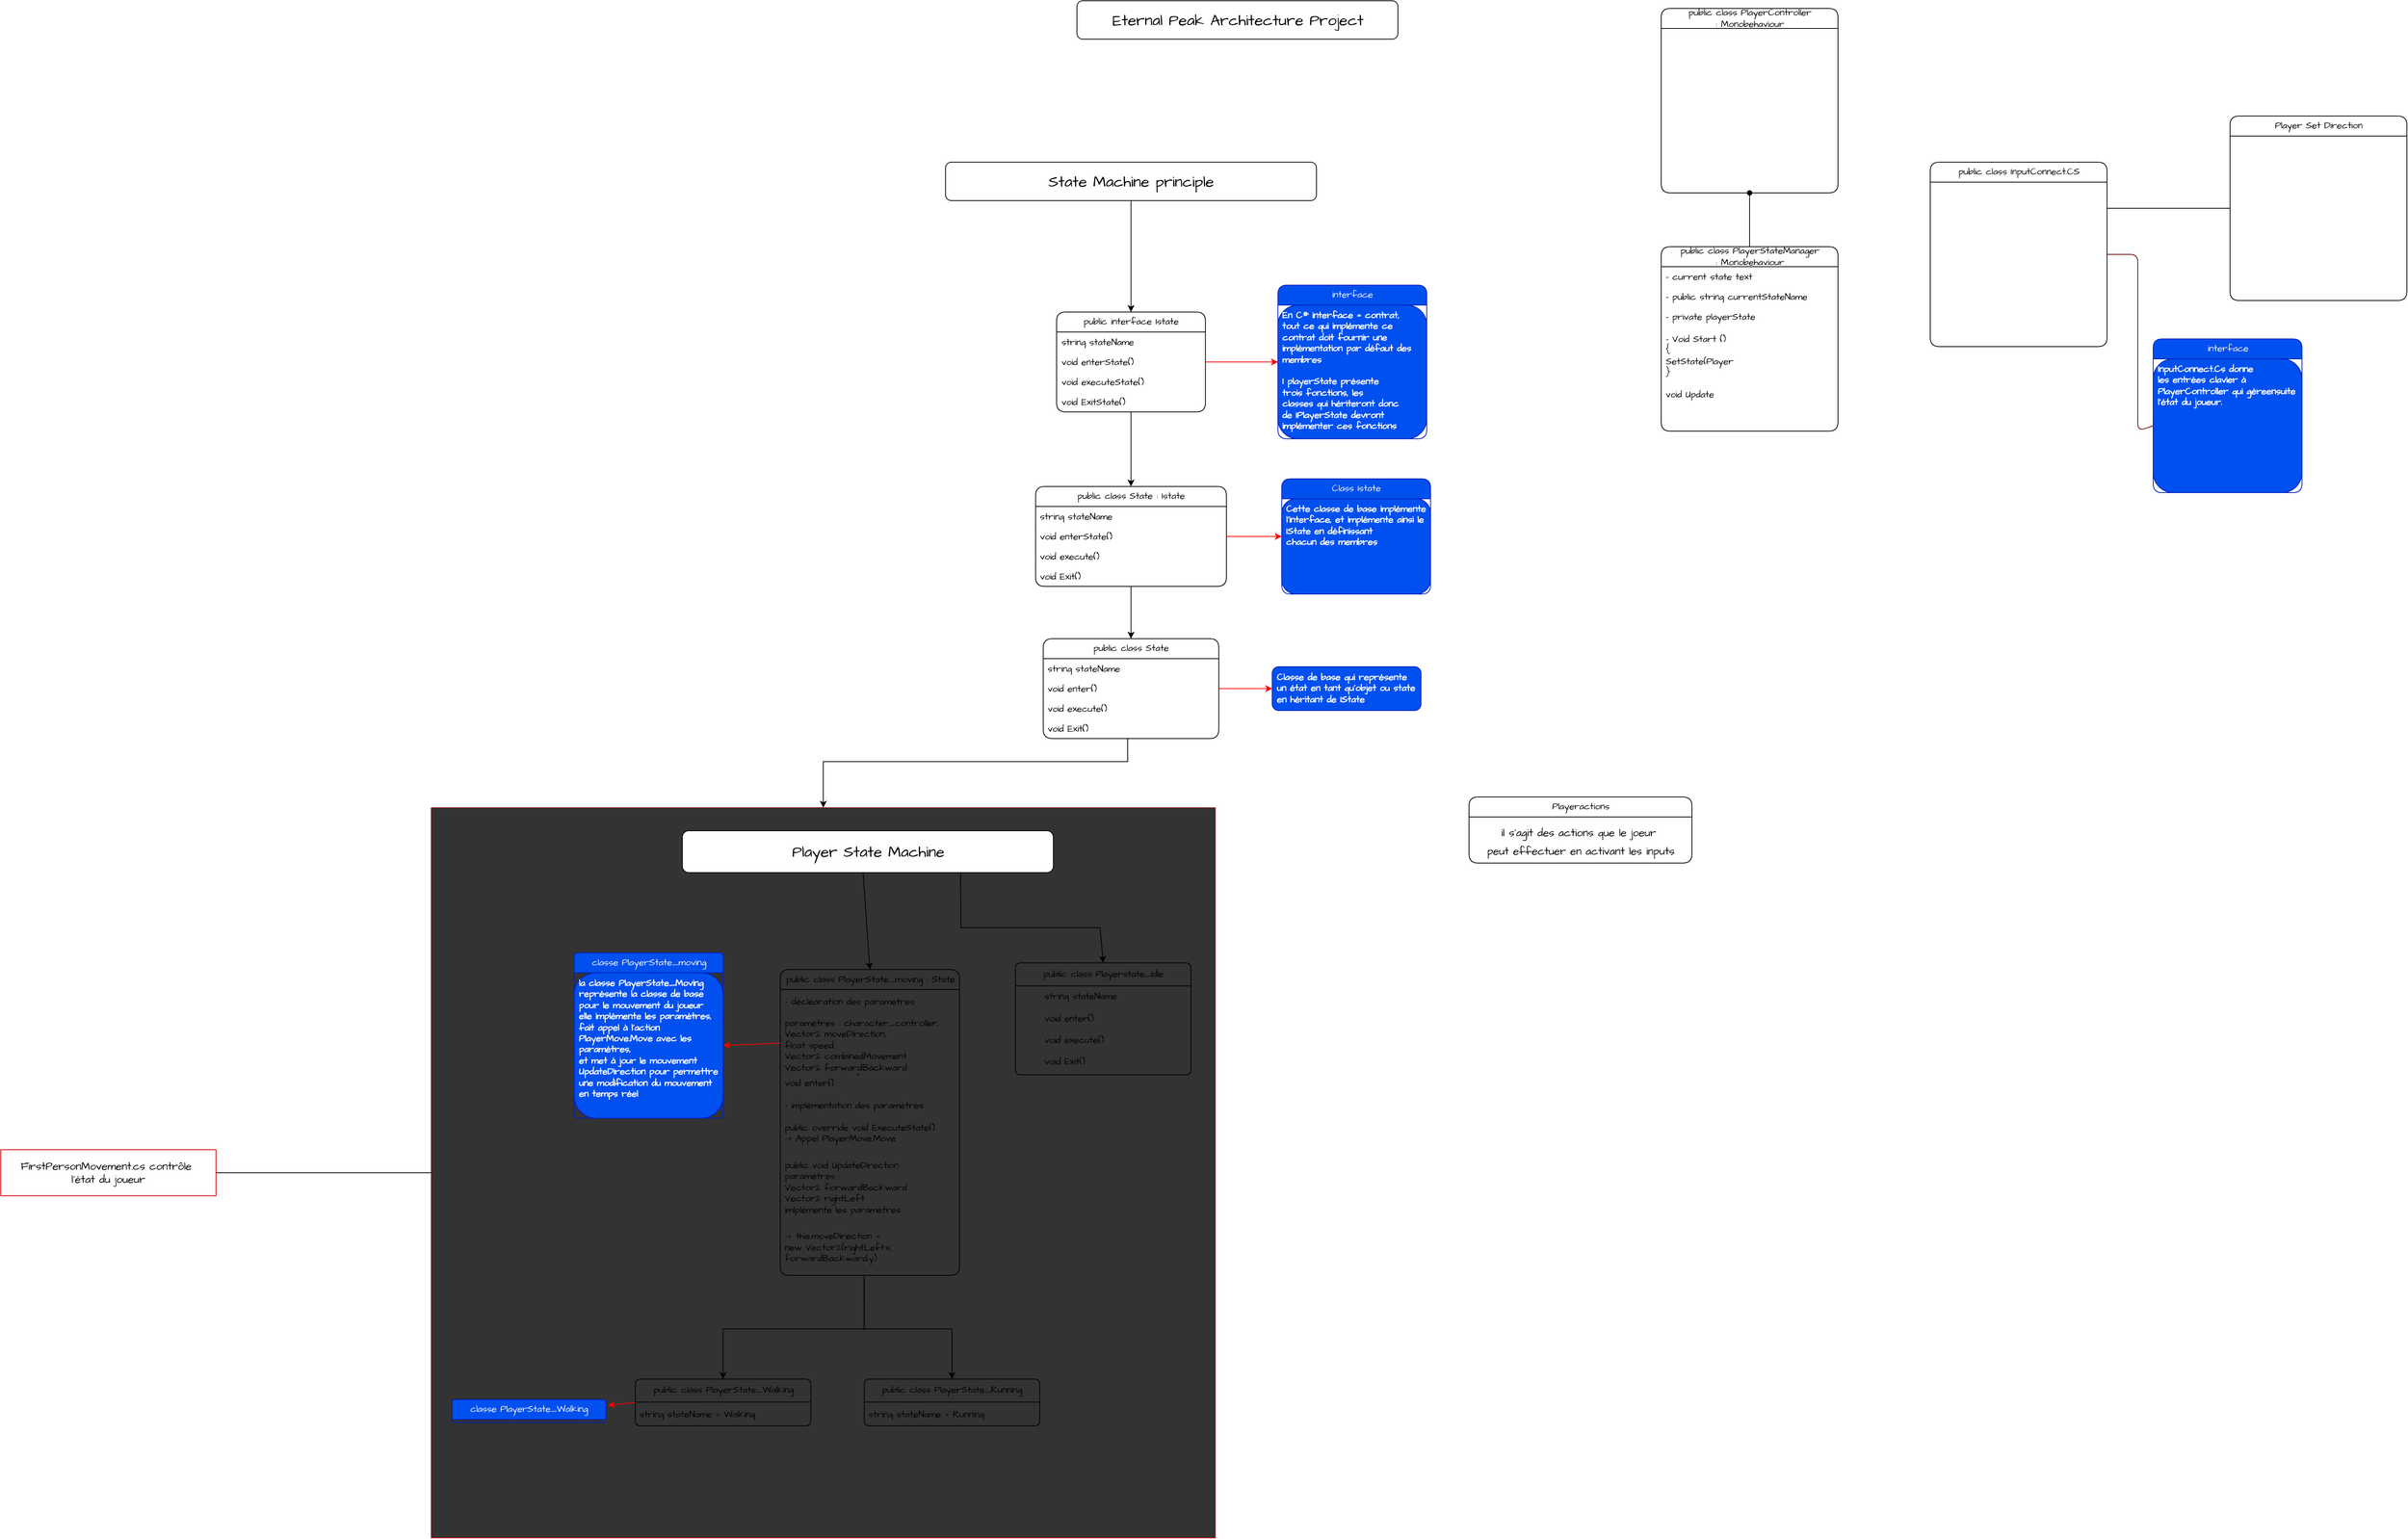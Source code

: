 <mxfile>
    <diagram id="7DH_-FvUjMgmezZa0wnt" name="Page-1">
        <mxGraphModel dx="3077" dy="742" grid="1" gridSize="10" guides="1" tooltips="1" connect="1" arrows="1" fold="1" page="1" pageScale="1" pageWidth="850" pageHeight="1100" math="0" shadow="0">
            <root>
                <mxCell id="0"/>
                <mxCell id="1" parent="0"/>
                <mxCell id="64" style="edgeStyle=none;sketch=0;hachureGap=4;jiggle=2;curveFitting=1;html=1;exitX=0.5;exitY=0;exitDx=0;exitDy=0;entryX=0.5;entryY=1;entryDx=0;entryDy=0;fontFamily=Architects Daughter;fontSource=https%3A%2F%2Ffonts.googleapis.com%2Fcss%3Ffamily%3DArchitects%2BDaughter;fontSize=16;endArrow=oval;endFill=1;" parent="1" source="59" edge="1" target="177">
                    <mxGeometry relative="1" as="geometry">
                        <mxPoint x="676.72" y="352.17" as="targetPoint"/>
                    </mxGeometry>
                </mxCell>
                <mxCell id="59" value="public class PlayerStateManager&lt;br&gt;: Monobehaviour" style="swimlane;fontStyle=0;childLayout=stackLayout;horizontal=1;startSize=26;fillColor=none;horizontalStack=0;resizeParent=1;resizeParentMax=0;resizeLast=0;collapsible=1;marginBottom=0;html=1;rounded=1;glass=0;sketch=0;hachureGap=4;jiggle=2;curveFitting=1;fontFamily=Architects Daughter;fontSource=https%3A%2F%2Ffonts.googleapis.com%2Fcss%3Ffamily%3DArchitects%2BDaughter;fontSize=12;fontColor=default;container=0;" parent="1" vertex="1">
                    <mxGeometry x="560" y="410" width="230" height="240" as="geometry"/>
                </mxCell>
                <mxCell id="79" value="Eternal Peak Architecture Project" style="html=1;hachureGap=4;fontFamily=Architects Daughter;fontSource=https%3A%2F%2Ffonts.googleapis.com%2Fcss%3Ffamily%3DArchitects%2BDaughter;fontSize=20;rounded=1;shadow=0;" parent="1" vertex="1">
                    <mxGeometry x="-200" y="90" width="417.5" height="50" as="geometry"/>
                </mxCell>
                <mxCell id="120" value="Playeractions" style="swimlane;fontStyle=0;childLayout=stackLayout;horizontal=1;startSize=26;fillColor=none;horizontalStack=0;resizeParent=1;resizeParentMax=0;resizeLast=0;collapsible=1;marginBottom=0;html=1;rounded=1;glass=0;sketch=0;hachureGap=4;jiggle=2;curveFitting=1;fontFamily=Architects Daughter;fontSource=https%3A%2F%2Ffonts.googleapis.com%2Fcss%3Ffamily%3DArchitects%2BDaughter;fontSize=12;fontColor=default;container=0;" parent="1" vertex="1">
                    <mxGeometry x="310" y="1126" width="290" height="86" as="geometry">
                        <mxRectangle x="40" y="660" width="170" height="30" as="alternateBounds"/>
                    </mxGeometry>
                </mxCell>
                <mxCell id="60" value="- current state text" style="text;strokeColor=none;fillColor=none;align=left;verticalAlign=top;spacingLeft=4;spacingRight=4;overflow=hidden;rotatable=0;points=[[0,0.5],[1,0.5]];portConstraint=eastwest;whiteSpace=wrap;html=1;rounded=1;glass=0;sketch=0;hachureGap=4;jiggle=2;curveFitting=1;fontFamily=Architects Daughter;fontSource=https%3A%2F%2Ffonts.googleapis.com%2Fcss%3Ffamily%3DArchitects%2BDaughter;fontSize=12;fontColor=default;container=0;" parent="1" vertex="1">
                    <mxGeometry x="560" y="436" width="230" height="26" as="geometry"/>
                </mxCell>
                <mxCell id="61" value="- public string currentStateName" style="text;strokeColor=none;fillColor=none;align=left;verticalAlign=top;spacingLeft=4;spacingRight=4;overflow=hidden;rotatable=0;points=[[0,0.5],[1,0.5]];portConstraint=eastwest;whiteSpace=wrap;html=1;rounded=1;glass=0;sketch=0;hachureGap=4;jiggle=2;curveFitting=1;fontFamily=Architects Daughter;fontSource=https%3A%2F%2Ffonts.googleapis.com%2Fcss%3Ffamily%3DArchitects%2BDaughter;fontSize=12;fontColor=default;container=0;" parent="1" vertex="1">
                    <mxGeometry x="560" y="462" width="230" height="26" as="geometry"/>
                </mxCell>
                <mxCell id="62" value="- private playerState&lt;br&gt;&lt;br&gt;- Void Start ()&lt;br&gt;{&lt;br&gt;SetState(Player&lt;br&gt;}&lt;br&gt;&lt;br&gt;void Update" style="text;strokeColor=none;fillColor=none;align=left;verticalAlign=top;spacingLeft=4;spacingRight=4;overflow=hidden;rotatable=0;points=[[0,0.5],[1,0.5]];portConstraint=eastwest;whiteSpace=wrap;html=1;rounded=1;glass=0;sketch=0;hachureGap=4;jiggle=2;curveFitting=1;fontFamily=Architects Daughter;fontSource=https%3A%2F%2Ffonts.googleapis.com%2Fcss%3Ffamily%3DArchitects%2BDaughter;fontSize=12;fontColor=default;container=0;" parent="1" vertex="1">
                    <mxGeometry x="560" y="488" width="230" height="162" as="geometry"/>
                </mxCell>
                <mxCell id="133" value="&lt;font style=&quot;font-size: 14px;&quot;&gt;il s'agit des actions que le joeur&amp;nbsp;&lt;br&gt;peut effectuer en activant les inputs&lt;/font&gt;" style="text;html=1;align=center;verticalAlign=middle;resizable=0;points=[];autosize=1;strokeColor=none;fillColor=none;fontSize=20;fontFamily=Architects Daughter;sketch=1;hachureGap=4;jiggle=2;curveFitting=1;fontSource=https%3A%2F%2Ffonts.googleapis.com%2Fcss%3Ffamily%3DArchitects%2BDaughter;container=0;" parent="1" vertex="1">
                    <mxGeometry x="310" y="1152" width="290" height="60" as="geometry"/>
                </mxCell>
                <mxCell id="108" value="State Machine principle" style="html=1;hachureGap=4;fontFamily=Architects Daughter;fontSource=https%3A%2F%2Ffonts.googleapis.com%2Fcss%3Ffamily%3DArchitects%2BDaughter;fontSize=20;rounded=1;shadow=0;container=0;" parent="1" vertex="1">
                    <mxGeometry x="-370.94" y="300" width="482.5" height="50" as="geometry"/>
                </mxCell>
                <mxCell id="139" style="edgeStyle=none;rounded=0;sketch=0;hachureGap=4;jiggle=2;curveFitting=1;html=1;exitX=0.5;exitY=1;exitDx=0;exitDy=0;entryX=0.5;entryY=0;entryDx=0;entryDy=0;strokeColor=default;fontFamily=Architects Daughter;fontSource=https%3A%2F%2Ffonts.googleapis.com%2Fcss%3Ffamily%3DArchitects%2BDaughter;fontSize=14;" parent="1" source="108" target="22" edge="1">
                    <mxGeometry relative="1" as="geometry"/>
                </mxCell>
                <mxCell id="22" value="public interface Istate" style="swimlane;fontStyle=0;childLayout=stackLayout;horizontal=1;startSize=26;fillColor=none;horizontalStack=0;resizeParent=1;resizeParentMax=0;resizeLast=0;collapsible=1;marginBottom=0;html=1;rounded=1;glass=0;sketch=0;hachureGap=4;jiggle=2;curveFitting=1;fontFamily=Architects Daughter;fontSource=https%3A%2F%2Ffonts.googleapis.com%2Fcss%3Ffamily%3DArchitects%2BDaughter;fontSize=12;fontColor=default;container=0;" parent="1" vertex="1">
                    <mxGeometry x="-226.492" y="495" width="193.604" height="130" as="geometry">
                        <mxRectangle x="57.5" y="235" width="200" height="30" as="alternateBounds"/>
                    </mxGeometry>
                </mxCell>
                <mxCell id="36" value="public class State : Istate" style="swimlane;fontStyle=0;childLayout=stackLayout;horizontal=1;startSize=26;fillColor=none;horizontalStack=0;resizeParent=1;resizeParentMax=0;resizeLast=0;collapsible=1;marginBottom=0;html=1;rounded=1;glass=0;sketch=0;hachureGap=4;jiggle=2;curveFitting=1;fontFamily=Architects Daughter;fontSource=https%3A%2F%2Ffonts.googleapis.com%2Fcss%3Ffamily%3DArchitects%2BDaughter;fontSize=12;fontColor=default;container=0;" parent="1" vertex="1">
                    <mxGeometry x="-253.795" y="722" width="248.21" height="130" as="geometry"/>
                </mxCell>
                <mxCell id="41" style="edgeStyle=none;sketch=0;hachureGap=4;jiggle=2;curveFitting=1;html=1;exitX=0.5;exitY=1;exitDx=0;exitDy=0;entryX=0.5;entryY=0;entryDx=0;entryDy=0;fontFamily=Architects Daughter;fontSource=https%3A%2F%2Ffonts.googleapis.com%2Fcss%3Ffamily%3DArchitects%2BDaughter;fontSize=12;fontColor=default;" parent="1" source="22" target="36" edge="1">
                    <mxGeometry relative="1" as="geometry"/>
                </mxCell>
                <mxCell id="43" style="edgeStyle=none;sketch=0;hachureGap=4;jiggle=2;curveFitting=1;html=1;exitX=1;exitY=0.5;exitDx=0;exitDy=0;entryX=0;entryY=0.5;entryDx=0;entryDy=0;fontFamily=Architects Daughter;fontSource=https%3A%2F%2Ffonts.googleapis.com%2Fcss%3Ffamily%3DArchitects%2BDaughter;fontSize=12;fontColor=default;fillColor=#a20025;strokeColor=#FF0000;" parent="1" source="38" target="52" edge="1">
                    <mxGeometry relative="1" as="geometry">
                        <mxPoint x="81.289" y="787.005" as="targetPoint"/>
                    </mxGeometry>
                </mxCell>
                <mxCell id="46" value="interface" style="swimlane;fontStyle=0;childLayout=stackLayout;horizontal=1;startSize=26;fillColor=#0050ef;horizontalStack=0;resizeParent=1;resizeParentMax=0;resizeLast=0;collapsible=1;marginBottom=0;html=1;rounded=1;glass=0;sketch=0;hachureGap=4;jiggle=2;curveFitting=1;fontFamily=Architects Daughter;fontSource=https%3A%2F%2Ffonts.googleapis.com%2Fcss%3Ffamily%3DArchitects%2BDaughter;fontSize=12;fontColor=#ffffff;strokeColor=#001DBC;container=0;" parent="1" vertex="1">
                    <mxGeometry x="61.432" y="460" width="193.604" height="200" as="geometry">
                        <mxRectangle x="347.5" y="283" width="200" height="30" as="alternateBounds"/>
                    </mxGeometry>
                </mxCell>
                <mxCell id="51" style="edgeStyle=none;sketch=0;hachureGap=4;jiggle=2;curveFitting=1;html=1;exitX=1;exitY=0.5;exitDx=0;exitDy=0;strokeColor=#FF0000;fontFamily=Architects Daughter;fontSource=https%3A%2F%2Ffonts.googleapis.com%2Fcss%3Ffamily%3DArchitects%2BDaughter;fontSize=12;fontColor=default;entryX=0;entryY=0.5;entryDx=0;entryDy=0;" parent="1" source="23" target="46" edge="1">
                    <mxGeometry relative="1" as="geometry">
                        <mxPoint x="111.074" y="510.25" as="targetPoint"/>
                    </mxGeometry>
                </mxCell>
                <mxCell id="52" value="Class Istate" style="swimlane;fontStyle=0;childLayout=stackLayout;horizontal=1;startSize=26;fillColor=#0050ef;horizontalStack=0;resizeParent=1;resizeParentMax=0;resizeLast=0;collapsible=1;marginBottom=0;html=1;rounded=1;glass=0;sketch=0;hachureGap=4;jiggle=2;curveFitting=1;fontFamily=Architects Daughter;fontSource=https%3A%2F%2Ffonts.googleapis.com%2Fcss%3Ffamily%3DArchitects%2BDaughter;fontSize=12;fontColor=#ffffff;strokeColor=#001DBC;container=0;" parent="1" vertex="1">
                    <mxGeometry x="66.396" y="712" width="193.604" height="150" as="geometry">
                        <mxRectangle x="500" y="471.75" width="200" height="30" as="alternateBounds"/>
                    </mxGeometry>
                </mxCell>
                <mxCell id="65" value="public class State" style="swimlane;fontStyle=0;childLayout=stackLayout;horizontal=1;startSize=26;fillColor=none;horizontalStack=0;resizeParent=1;resizeParentMax=0;resizeLast=0;collapsible=1;marginBottom=0;html=1;rounded=1;glass=0;sketch=0;hachureGap=4;jiggle=2;curveFitting=1;fontFamily=Architects Daughter;fontSource=https%3A%2F%2Ffonts.googleapis.com%2Fcss%3Ffamily%3DArchitects%2BDaughter;fontSize=12;fontColor=default;container=0;" parent="1" vertex="1">
                    <mxGeometry x="-243.866" y="920" width="228.353" height="130" as="geometry">
                        <mxRectangle x="40" y="660" width="170" height="30" as="alternateBounds"/>
                    </mxGeometry>
                </mxCell>
                <mxCell id="71" style="edgeStyle=none;sketch=0;hachureGap=4;jiggle=2;curveFitting=1;html=1;entryX=0.5;entryY=0;entryDx=0;entryDy=0;fontFamily=Architects Daughter;fontSource=https%3A%2F%2Ffonts.googleapis.com%2Fcss%3Ffamily%3DArchitects%2BDaughter;fontSize=12;fontColor=default;" parent="1" source="40" target="65" edge="1">
                    <mxGeometry relative="1" as="geometry">
                        <mxPoint x="-129.978" y="880" as="sourcePoint"/>
                        <mxPoint x="-129.978" y="977" as="targetPoint"/>
                    </mxGeometry>
                </mxCell>
                <mxCell id="72" value="&lt;div style=&quot;&quot;&gt;&lt;span style=&quot;font-weight: 700; background-color: initial;&quot;&gt;Classe de base qui représente un état en tant qu'objet ou state en héritant&amp;nbsp;&lt;/span&gt;&lt;span style=&quot;background-color: initial; font-weight: 700;&quot;&gt;de IState&lt;/span&gt;&lt;/div&gt;" style="text;strokeColor=#001DBC;fillColor=#0050ef;align=left;verticalAlign=top;spacingLeft=4;spacingRight=4;overflow=hidden;rotatable=0;points=[[0,0.5],[1,0.5]];portConstraint=eastwest;whiteSpace=wrap;html=1;rounded=1;glass=0;sketch=0;hachureGap=4;jiggle=2;curveFitting=1;fontFamily=Architects Daughter;fontSource=https%3A%2F%2Ffonts.googleapis.com%2Fcss%3Ffamily%3DArchitects%2BDaughter;fontSize=12;fontColor=#ffffff;container=0;" parent="1" vertex="1">
                    <mxGeometry x="53.986" y="956.5" width="193.604" height="57" as="geometry"/>
                </mxCell>
                <mxCell id="73" style="edgeStyle=none;hachureGap=4;html=1;exitX=1;exitY=0.5;exitDx=0;exitDy=0;entryX=0;entryY=0.5;entryDx=0;entryDy=0;fontFamily=Architects Daughter;fontSource=https%3A%2F%2Ffonts.googleapis.com%2Fcss%3Ffamily%3DArchitects%2BDaughter;fontSize=16;fillColor=#a20025;strokeColor=#FF0000;" parent="1" source="67" target="72" edge="1">
                    <mxGeometry relative="1" as="geometry">
                        <Array as="points"/>
                    </mxGeometry>
                </mxCell>
                <mxCell id="35" value="string stateName&lt;br&gt;" style="text;strokeColor=none;fillColor=none;align=left;verticalAlign=top;spacingLeft=4;spacingRight=4;overflow=hidden;rotatable=0;points=[[0,0.5],[1,0.5]];portConstraint=eastwest;whiteSpace=wrap;html=1;rounded=1;glass=0;sketch=0;hachureGap=4;jiggle=2;curveFitting=1;fontFamily=Architects Daughter;fontSource=https%3A%2F%2Ffonts.googleapis.com%2Fcss%3Ffamily%3DArchitects%2BDaughter;fontSize=12;fontColor=default;container=0;" parent="1" vertex="1">
                    <mxGeometry x="-226.492" y="521" width="193.604" height="26" as="geometry"/>
                </mxCell>
                <mxCell id="23" value="void enterState()" style="text;strokeColor=none;fillColor=none;align=left;verticalAlign=top;spacingLeft=4;spacingRight=4;overflow=hidden;rotatable=0;points=[[0,0.5],[1,0.5]];portConstraint=eastwest;whiteSpace=wrap;html=1;rounded=1;glass=0;sketch=0;hachureGap=4;jiggle=2;curveFitting=1;fontFamily=Architects Daughter;fontSource=https%3A%2F%2Ffonts.googleapis.com%2Fcss%3Ffamily%3DArchitects%2BDaughter;fontSize=12;fontColor=default;container=0;" parent="1" vertex="1">
                    <mxGeometry x="-226.492" y="547" width="193.604" height="26" as="geometry"/>
                </mxCell>
                <mxCell id="24" value="void executeState()" style="text;strokeColor=none;fillColor=none;align=left;verticalAlign=top;spacingLeft=4;spacingRight=4;overflow=hidden;rotatable=0;points=[[0,0.5],[1,0.5]];portConstraint=eastwest;whiteSpace=wrap;html=1;rounded=1;glass=0;sketch=0;hachureGap=4;jiggle=2;curveFitting=1;fontFamily=Architects Daughter;fontSource=https%3A%2F%2Ffonts.googleapis.com%2Fcss%3Ffamily%3DArchitects%2BDaughter;fontSize=12;fontColor=default;container=0;" parent="1" vertex="1">
                    <mxGeometry x="-226.492" y="573" width="193.604" height="26" as="geometry"/>
                </mxCell>
                <mxCell id="25" value="void ExitState()" style="text;strokeColor=none;fillColor=none;align=left;verticalAlign=top;spacingLeft=4;spacingRight=4;overflow=hidden;rotatable=0;points=[[0,0.5],[1,0.5]];portConstraint=eastwest;whiteSpace=wrap;html=1;rounded=1;glass=0;sketch=0;hachureGap=4;jiggle=2;curveFitting=1;fontFamily=Architects Daughter;fontSource=https%3A%2F%2Ffonts.googleapis.com%2Fcss%3Ffamily%3DArchitects%2BDaughter;fontSize=12;fontColor=default;container=0;" parent="1" vertex="1">
                    <mxGeometry x="-226.492" y="599" width="193.604" height="26" as="geometry"/>
                </mxCell>
                <mxCell id="37" value="string stateName&lt;br&gt;" style="text;strokeColor=none;fillColor=none;align=left;verticalAlign=top;spacingLeft=4;spacingRight=4;overflow=hidden;rotatable=0;points=[[0,0.5],[1,0.5]];portConstraint=eastwest;whiteSpace=wrap;html=1;rounded=1;glass=0;sketch=0;hachureGap=4;jiggle=2;curveFitting=1;fontFamily=Architects Daughter;fontSource=https%3A%2F%2Ffonts.googleapis.com%2Fcss%3Ffamily%3DArchitects%2BDaughter;fontSize=12;fontColor=default;container=0;" parent="1" vertex="1">
                    <mxGeometry x="-253.795" y="748" width="248.21" height="26" as="geometry"/>
                </mxCell>
                <mxCell id="38" value="void enterState()" style="text;strokeColor=none;fillColor=none;align=left;verticalAlign=top;spacingLeft=4;spacingRight=4;overflow=hidden;rotatable=0;points=[[0,0.5],[1,0.5]];portConstraint=eastwest;whiteSpace=wrap;html=1;rounded=1;glass=0;sketch=0;hachureGap=4;jiggle=2;curveFitting=1;fontFamily=Architects Daughter;fontSource=https%3A%2F%2Ffonts.googleapis.com%2Fcss%3Ffamily%3DArchitects%2BDaughter;fontSize=12;fontColor=default;container=0;" parent="1" vertex="1">
                    <mxGeometry x="-253.795" y="774" width="248.21" height="26" as="geometry"/>
                </mxCell>
                <mxCell id="39" value="void execute()" style="text;strokeColor=none;fillColor=none;align=left;verticalAlign=top;spacingLeft=4;spacingRight=4;overflow=hidden;rotatable=0;points=[[0,0.5],[1,0.5]];portConstraint=eastwest;whiteSpace=wrap;html=1;rounded=1;glass=0;sketch=0;hachureGap=4;jiggle=2;curveFitting=1;fontFamily=Architects Daughter;fontSource=https%3A%2F%2Ffonts.googleapis.com%2Fcss%3Ffamily%3DArchitects%2BDaughter;fontSize=12;fontColor=default;container=0;" parent="1" vertex="1">
                    <mxGeometry x="-253.795" y="800" width="248.21" height="26" as="geometry"/>
                </mxCell>
                <mxCell id="40" value="void Exit()" style="text;strokeColor=none;fillColor=none;align=left;verticalAlign=top;spacingLeft=4;spacingRight=4;overflow=hidden;rotatable=0;points=[[0,0.5],[1,0.5]];portConstraint=eastwest;whiteSpace=wrap;html=1;rounded=1;glass=0;sketch=0;hachureGap=4;jiggle=2;curveFitting=1;fontFamily=Architects Daughter;fontSource=https%3A%2F%2Ffonts.googleapis.com%2Fcss%3Ffamily%3DArchitects%2BDaughter;fontSize=12;fontColor=default;container=0;" parent="1" vertex="1">
                    <mxGeometry x="-253.795" y="826" width="248.21" height="26" as="geometry"/>
                </mxCell>
                <mxCell id="47" value="&lt;span style=&quot;color: rgb(255, 255, 255); font-weight: 700; text-align: center;&quot;&gt;En C# interface = contrat,&lt;/span&gt;&lt;br style=&quot;color: rgb(255, 255, 255); font-weight: 700; text-align: center;&quot;&gt;&lt;span style=&quot;color: rgb(255, 255, 255); font-weight: 700; text-align: center;&quot;&gt;tout ce qui implémente ce contrat doit fournir une implémentation par défaut des membres&lt;br&gt;&lt;br&gt;&lt;/span&gt;&lt;span style=&quot;color: rgb(255, 255, 255); font-weight: 700; text-align: center;&quot;&gt;I playerState présente&lt;/span&gt;&lt;br style=&quot;color: rgb(255, 255, 255); font-weight: 700; text-align: center;&quot;&gt;&lt;span style=&quot;color: rgb(255, 255, 255); font-weight: 700; text-align: center;&quot;&gt;trois fonctions, les&amp;nbsp;&lt;/span&gt;&lt;br style=&quot;color: rgb(255, 255, 255); font-weight: 700; text-align: center;&quot;&gt;&lt;span style=&quot;color: rgb(255, 255, 255); font-weight: 700; text-align: center;&quot;&gt;classes qui hériteront donc&lt;/span&gt;&lt;br style=&quot;color: rgb(255, 255, 255); font-weight: 700; text-align: center;&quot;&gt;&lt;span style=&quot;color: rgb(255, 255, 255); font-weight: 700; text-align: center;&quot;&gt;de IPlayerState devront implémenter ces fonctions&lt;/span&gt;&lt;span style=&quot;color: rgb(255, 255, 255); font-weight: 700; text-align: center;&quot;&gt;&lt;br&gt;&lt;/span&gt;" style="text;strokeColor=#001DBC;fillColor=#0050ef;align=left;verticalAlign=top;spacingLeft=4;spacingRight=4;overflow=hidden;rotatable=0;points=[[0,0.5],[1,0.5]];portConstraint=eastwest;whiteSpace=wrap;html=1;rounded=1;glass=0;sketch=0;hachureGap=4;jiggle=2;curveFitting=1;fontFamily=Architects Daughter;fontSource=https%3A%2F%2Ffonts.googleapis.com%2Fcss%3Ffamily%3DArchitects%2BDaughter;fontSize=12;fontColor=#ffffff;container=0;" parent="1" vertex="1">
                    <mxGeometry x="61.432" y="486" width="193.604" height="174" as="geometry"/>
                </mxCell>
                <mxCell id="53" value="&lt;span style=&quot;color: rgb(255, 255, 255); font-weight: 700; text-align: center;&quot;&gt;Cette classe de base implémente&lt;br&gt;l'interface, et implémente ainsi&amp;nbsp;le IState en définissant&lt;br&gt;chacun des membres&lt;br&gt;&lt;/span&gt;" style="text;strokeColor=#001DBC;fillColor=#0050ef;align=left;verticalAlign=top;spacingLeft=4;spacingRight=4;overflow=hidden;rotatable=0;points=[[0,0.5],[1,0.5]];portConstraint=eastwest;whiteSpace=wrap;html=1;rounded=1;glass=0;sketch=0;hachureGap=4;jiggle=2;curveFitting=1;fontFamily=Architects Daughter;fontSource=https%3A%2F%2Ffonts.googleapis.com%2Fcss%3Ffamily%3DArchitects%2BDaughter;fontSize=12;fontColor=#ffffff;container=0;" parent="1" vertex="1">
                    <mxGeometry x="66.396" y="738" width="193.604" height="124" as="geometry"/>
                </mxCell>
                <mxCell id="66" value="string stateName&lt;br&gt;" style="text;strokeColor=none;fillColor=none;align=left;verticalAlign=top;spacingLeft=4;spacingRight=4;overflow=hidden;rotatable=0;points=[[0,0.5],[1,0.5]];portConstraint=eastwest;whiteSpace=wrap;html=1;rounded=1;glass=0;sketch=0;hachureGap=4;jiggle=2;curveFitting=1;fontFamily=Architects Daughter;fontSource=https%3A%2F%2Ffonts.googleapis.com%2Fcss%3Ffamily%3DArchitects%2BDaughter;fontSize=12;fontColor=default;container=0;" parent="1" vertex="1">
                    <mxGeometry x="-243.866" y="946" width="228.353" height="26" as="geometry"/>
                </mxCell>
                <mxCell id="67" value="void enter()" style="text;strokeColor=none;fillColor=none;align=left;verticalAlign=top;spacingLeft=4;spacingRight=4;overflow=hidden;rotatable=0;points=[[0,0.5],[1,0.5]];portConstraint=eastwest;whiteSpace=wrap;html=1;rounded=1;glass=0;sketch=0;hachureGap=4;jiggle=2;curveFitting=1;fontFamily=Architects Daughter;fontSource=https%3A%2F%2Ffonts.googleapis.com%2Fcss%3Ffamily%3DArchitects%2BDaughter;fontSize=12;fontColor=default;container=0;" parent="1" vertex="1">
                    <mxGeometry x="-243.866" y="972" width="228.353" height="26" as="geometry"/>
                </mxCell>
                <mxCell id="68" value="void execute()" style="text;strokeColor=none;fillColor=none;align=left;verticalAlign=top;spacingLeft=4;spacingRight=4;overflow=hidden;rotatable=0;points=[[0,0.5],[1,0.5]];portConstraint=eastwest;whiteSpace=wrap;html=1;rounded=1;glass=0;sketch=0;hachureGap=4;jiggle=2;curveFitting=1;fontFamily=Architects Daughter;fontSource=https%3A%2F%2Ffonts.googleapis.com%2Fcss%3Ffamily%3DArchitects%2BDaughter;fontSize=12;fontColor=default;container=0;" parent="1" vertex="1">
                    <mxGeometry x="-243.866" y="998" width="228.353" height="26" as="geometry"/>
                </mxCell>
                <mxCell id="69" value="void Exit()" style="text;strokeColor=none;fillColor=none;align=left;verticalAlign=top;spacingLeft=4;spacingRight=4;overflow=hidden;rotatable=0;points=[[0,0.5],[1,0.5]];portConstraint=eastwest;whiteSpace=wrap;html=1;rounded=1;glass=0;sketch=0;hachureGap=4;jiggle=2;curveFitting=1;fontFamily=Architects Daughter;fontSource=https%3A%2F%2Ffonts.googleapis.com%2Fcss%3Ffamily%3DArchitects%2BDaughter;fontSize=12;fontColor=default;container=0;" parent="1" vertex="1">
                    <mxGeometry x="-243.866" y="1024" width="228.353" height="26" as="geometry"/>
                </mxCell>
                <mxCell id="167" value="" style="endArrow=classic;html=1;rounded=0;sketch=0;hachureGap=4;jiggle=2;curveFitting=1;strokeColor=default;fontFamily=Architects Daughter;fontSource=https%3A%2F%2Ffonts.googleapis.com%2Fcss%3Ffamily%3DArchitects%2BDaughter;fontSize=14;exitX=0.481;exitY=0.978;exitDx=0;exitDy=0;exitPerimeter=0;entryX=0.5;entryY=0;entryDx=0;entryDy=0;" parent="1" source="69" target="171" edge="1">
                    <mxGeometry width="50" height="50" relative="1" as="geometry">
                        <mxPoint x="-194" y="1110" as="sourcePoint"/>
                        <mxPoint x="-244" y="1160" as="targetPoint"/>
                        <Array as="points">
                            <mxPoint x="-134" y="1080"/>
                            <mxPoint x="-530" y="1080"/>
                        </Array>
                    </mxGeometry>
                </mxCell>
                <mxCell id="171" value="" style="swimlane;startSize=0;comic=0;hachureGap=4;strokeColor=#CC0000;fontFamily=Architects Daughter;fontSource=https%3A%2F%2Ffonts.googleapis.com%2Fcss%3Ffamily%3DArchitects%2BDaughter;fontSize=14;fillColor=none;swimlaneFillColor=#333333;swimlaneLine=1;" parent="1" vertex="1">
                    <mxGeometry x="-1040" y="1140" width="1020" height="950" as="geometry">
                        <mxRectangle x="-1040" y="1140" width="50" height="40" as="alternateBounds"/>
                    </mxGeometry>
                </mxCell>
                <mxCell id="170" value="" style="group" parent="171" vertex="1" connectable="0">
                    <mxGeometry x="27.16" y="30" width="992.84" height="920" as="geometry"/>
                </mxCell>
                <mxCell id="74" value="public class PlayerState_moving : State" style="swimlane;fontStyle=0;childLayout=stackLayout;horizontal=1;startSize=26;fillColor=none;horizontalStack=0;resizeParent=1;resizeParentMax=0;resizeLast=0;collapsible=1;marginBottom=0;html=1;rounded=1;glass=0;sketch=0;hachureGap=4;jiggle=2;curveFitting=1;fontFamily=Architects Daughter;fontSource=https%3A%2F%2Ffonts.googleapis.com%2Fcss%3Ffamily%3DArchitects%2BDaughter;fontSize=12;fontColor=default;rotation=0;resizeWidth=1;resizeHeight=1;container=0;" parent="170" vertex="1">
                    <mxGeometry x="426.92" y="180.52" width="233.08" height="398.01" as="geometry">
                        <mxRectangle x="426.92" y="180.52" width="220" height="30" as="alternateBounds"/>
                    </mxGeometry>
                </mxCell>
                <mxCell id="102" value="classe PlayerState_moving" style="swimlane;fontStyle=0;childLayout=stackLayout;horizontal=1;startSize=26;fillColor=#0050ef;horizontalStack=0;resizeParent=1;resizeParentMax=0;resizeLast=0;collapsible=1;marginBottom=0;html=1;rounded=1;glass=0;sketch=0;hachureGap=4;jiggle=2;curveFitting=1;fontFamily=Architects Daughter;fontSource=https%3A%2F%2Ffonts.googleapis.com%2Fcss%3Ffamily%3DArchitects%2BDaughter;fontSize=12;fontColor=#ffffff;strokeColor=#001DBC;arcSize=6;container=0;" parent="170" vertex="1">
                    <mxGeometry x="158.854" y="158.771" width="193.604" height="215.22" as="geometry">
                        <mxRectangle x="158.854" y="158.771" width="200" height="30" as="alternateBounds"/>
                    </mxGeometry>
                </mxCell>
                <mxCell id="103" value="&lt;span style=&quot;color: rgb(255, 255, 255); font-weight: 700; text-align: center;&quot;&gt;la classe PlayerState_Moving&lt;br&gt;représente la classe de base&lt;br&gt;pour le mouvement du joueur&lt;br&gt;elle implémente les paramètres,&lt;br&gt;fait appel à l'action PlayerMove.Move avec les paramètres,&lt;br&gt;et met à jour le mouvement&amp;nbsp;&lt;br&gt;UpdateDirection pour permettre&lt;br&gt;une modification du mouvement&lt;br&gt;en temps réel&lt;br&gt;&lt;/span&gt;" style="text;strokeColor=#001DBC;fillColor=#0050ef;align=left;verticalAlign=top;spacingLeft=4;spacingRight=4;overflow=hidden;rotatable=0;points=[[0,0.5],[1,0.5]];portConstraint=eastwest;whiteSpace=wrap;html=1;rounded=1;glass=0;sketch=0;hachureGap=4;jiggle=2;curveFitting=1;fontFamily=Architects Daughter;fontSource=https%3A%2F%2Ffonts.googleapis.com%2Fcss%3Ffamily%3DArchitects%2BDaughter;fontSize=12;fontColor=#ffffff;container=0;" parent="102" vertex="1">
                    <mxGeometry y="26" width="193.604" height="189.22" as="geometry"/>
                </mxCell>
                <mxCell id="109" value="public class PlayerState_Walking" style="swimlane;fontStyle=0;childLayout=stackLayout;horizontal=1;startSize=30;fillColor=none;horizontalStack=0;resizeParent=1;resizeParentMax=0;resizeLast=0;collapsible=1;marginBottom=0;html=1;rounded=1;glass=0;sketch=0;hachureGap=4;jiggle=2;curveFitting=1;fontFamily=Architects Daughter;fontSource=https%3A%2F%2Ffonts.googleapis.com%2Fcss%3Ffamily%3DArchitects%2BDaughter;fontSize=12;fontColor=default;arcSize=8;container=0;" parent="170" vertex="1">
                    <mxGeometry x="238.282" y="713.381" width="228.353" height="60.898" as="geometry"/>
                </mxCell>
                <mxCell id="114" style="edgeStyle=none;hachureGap=4;html=1;exitX=0.499;exitY=1.007;exitDx=0;exitDy=0;entryX=0.5;entryY=0;entryDx=0;entryDy=0;fontFamily=Architects Daughter;fontSource=https%3A%2F%2Ffonts.googleapis.com%2Fcss%3Ffamily%3DArchitects%2BDaughter;fontSize=16;exitPerimeter=0;rounded=0;" parent="170" source="107" target="109" edge="1">
                    <mxGeometry relative="1" as="geometry">
                        <Array as="points">
                            <mxPoint x="536.134" y="648.132"/>
                            <mxPoint x="352.458" y="648.132"/>
                        </Array>
                    </mxGeometry>
                </mxCell>
                <mxCell id="116" value="classe PlayerState_Walking" style="swimlane;fontStyle=0;childLayout=stackLayout;horizontal=1;startSize=26;fillColor=#0050ef;horizontalStack=0;resizeParent=1;resizeParentMax=0;resizeLast=0;collapsible=1;marginBottom=0;html=1;rounded=1;glass=0;sketch=0;hachureGap=4;jiggle=2;curveFitting=1;fontFamily=Architects Daughter;fontSource=https%3A%2F%2Ffonts.googleapis.com%2Fcss%3Ffamily%3DArchitects%2BDaughter;fontSize=12;fontColor=#ffffff;strokeColor=#001DBC;arcSize=6;container=0;" parent="170" vertex="1" collapsed="1">
                    <mxGeometry y="739.997" width="200" height="30" as="geometry">
                        <mxRectangle y="623.997" width="193.604" height="258.719" as="alternateBounds"/>
                    </mxGeometry>
                </mxCell>
                <mxCell id="117" value="&lt;span style=&quot;color: rgb(255, 255, 255); font-weight: 700; text-align: center;&quot;&gt;La classe PlayerState_Walking&lt;br&gt;hérite de moving, et on lui applique dans FirstPersonmovement.Cs&lt;br&gt;les paramètres de la marche.&lt;br&gt;Comme elle hérite de la classe PlayerState_Moving, il n'y a&amp;nbsp;&lt;br&gt;pas besoin de la réécrire, et elle existe de manière distincte de moving.&lt;br&gt;Elle change juste le nom du state.&lt;br&gt;La logique est identique&lt;br&gt;pour PlayerState_Running&lt;br&gt;&lt;/span&gt;" style="text;strokeColor=#001DBC;fillColor=#0050ef;align=left;verticalAlign=top;spacingLeft=4;spacingRight=4;overflow=hidden;rotatable=0;points=[[0,0.5],[1,0.5]];portConstraint=eastwest;whiteSpace=wrap;html=1;rounded=1;glass=0;sketch=0;hachureGap=4;jiggle=2;curveFitting=1;fontFamily=Architects Daughter;fontSource=https%3A%2F%2Ffonts.googleapis.com%2Fcss%3Ffamily%3DArchitects%2BDaughter;fontSize=12;fontColor=#ffffff;container=0;" parent="116" vertex="1">
                    <mxGeometry y="26" width="193.604" height="232.719" as="geometry"/>
                </mxCell>
                <mxCell id="119" style="edgeStyle=none;sketch=0;hachureGap=4;jiggle=2;curveFitting=1;html=1;exitX=0;exitY=0.5;exitDx=0;exitDy=0;entryX=1.013;entryY=0.254;entryDx=0;entryDy=0;entryPerimeter=0;fontFamily=Architects Daughter;fontSource=https%3A%2F%2Ffonts.googleapis.com%2Fcss%3Ffamily%3DArchitects%2BDaughter;fontSize=16;fillColor=#a20025;strokeColor=#FC0000;" parent="170" source="109" target="117" edge="1">
                    <mxGeometry relative="1" as="geometry"/>
                </mxCell>
                <mxCell id="131" value="public class PlayerState_Running" style="swimlane;fontStyle=0;childLayout=stackLayout;horizontal=1;startSize=30;fillColor=none;horizontalStack=0;resizeParent=1;resizeParentMax=0;resizeLast=0;collapsible=1;marginBottom=0;html=1;rounded=1;glass=0;sketch=0;hachureGap=4;jiggle=2;curveFitting=1;fontFamily=Architects Daughter;fontSource=https%3A%2F%2Ffonts.googleapis.com%2Fcss%3Ffamily%3DArchitects%2BDaughter;fontSize=12;fontColor=default;arcSize=8;container=0;" parent="170" vertex="1">
                    <mxGeometry x="536.134" y="713.381" width="228.353" height="60.898" as="geometry"/>
                </mxCell>
                <mxCell id="134" style="edgeStyle=none;rounded=0;sketch=0;hachureGap=4;jiggle=2;curveFitting=1;html=1;entryX=0.5;entryY=0;entryDx=0;entryDy=0;strokeColor=default;fontFamily=Architects Daughter;fontSource=https%3A%2F%2Ffonts.googleapis.com%2Fcss%3Ffamily%3DArchitects%2BDaughter;fontSize=14;" parent="170" target="131" edge="1">
                    <mxGeometry relative="1" as="geometry">
                        <mxPoint x="536.134" y="582.884" as="sourcePoint"/>
                        <Array as="points">
                            <mxPoint x="536.134" y="648.132"/>
                            <mxPoint x="650.31" y="648.132"/>
                        </Array>
                    </mxGeometry>
                </mxCell>
                <mxCell id="152" value="Player State Machine" style="html=1;hachureGap=4;fontFamily=Architects Daughter;fontSource=https%3A%2F%2Ffonts.googleapis.com%2Fcss%3Ffamily%3DArchitects%2BDaughter;fontSize=20;rounded=1;shadow=0;container=0;" parent="170" vertex="1">
                    <mxGeometry x="299.57" width="482.5" height="54.374" as="geometry"/>
                </mxCell>
                <mxCell id="75" value="- décléaration des paramètres" style="text;strokeColor=none;fillColor=none;align=left;verticalAlign=top;spacingLeft=4;spacingRight=4;overflow=hidden;rotatable=0;points=[[0,0.5],[1,0.5]];portConstraint=eastwest;whiteSpace=wrap;html=1;rounded=1;glass=0;sketch=0;hachureGap=4;jiggle=2;curveFitting=1;fontFamily=Architects Daughter;fontSource=https%3A%2F%2Ffonts.googleapis.com%2Fcss%3Ffamily%3DArchitects%2BDaughter;fontSize=12;fontColor=default;container=0;" parent="170" vertex="1">
                    <mxGeometry x="426.921" y="208.794" width="218.425" height="28.274" as="geometry"/>
                </mxCell>
                <mxCell id="99" value="paramètres : character_controller,&lt;br&gt;Vector2 moveDirection,&lt;br&gt;float speed,&lt;br&gt;Vector2 combinedMovement&lt;br&gt;Vector2 forwardBackward&lt;br&gt;Vector2 rightLeft" style="text;strokeColor=none;fillColor=none;align=left;verticalAlign=top;spacingLeft=4;spacingRight=4;overflow=hidden;rotatable=0;points=[[0,0.5],[1,0.5]];portConstraint=eastwest;whiteSpace=wrap;html=1;rounded=1;glass=0;sketch=0;hachureGap=4;jiggle=2;curveFitting=1;fontFamily=Architects Daughter;fontSource=https%3A%2F%2Ffonts.googleapis.com%2Fcss%3Ffamily%3DArchitects%2BDaughter;fontSize=12;fontColor=default;container=0;" parent="170" vertex="1">
                    <mxGeometry x="426.921" y="237.069" width="218.425" height="78.298" as="geometry"/>
                </mxCell>
                <mxCell id="76" value="void enter()&lt;br&gt;&lt;br&gt;" style="text;strokeColor=none;fillColor=none;align=left;verticalAlign=top;spacingLeft=4;spacingRight=4;overflow=hidden;rotatable=0;points=[[0,0.5],[1,0.5]];portConstraint=eastwest;whiteSpace=wrap;html=1;rounded=1;glass=0;sketch=0;hachureGap=4;jiggle=2;curveFitting=1;fontFamily=Architects Daughter;fontSource=https%3A%2F%2Ffonts.googleapis.com%2Fcss%3Ffamily%3DArchitects%2BDaughter;fontSize=12;fontColor=default;container=0;" parent="170" vertex="1">
                    <mxGeometry x="426.921" y="315.366" width="218.425" height="28.274" as="geometry"/>
                </mxCell>
                <mxCell id="104" value="- implémentation des paramètres&lt;br&gt;&lt;br&gt;public override void ExecuteState()&lt;br&gt;-&amp;gt; Appel PlayerMove.Move" style="text;strokeColor=none;fillColor=none;align=left;verticalAlign=top;spacingLeft=4;spacingRight=4;overflow=hidden;rotatable=0;points=[[0,0.5],[1,0.5]];portConstraint=eastwest;whiteSpace=wrap;html=1;rounded=1;glass=0;sketch=0;hachureGap=4;jiggle=2;curveFitting=1;fontFamily=Architects Daughter;fontSource=https%3A%2F%2Ffonts.googleapis.com%2Fcss%3Ffamily%3DArchitects%2BDaughter;fontSize=12;fontColor=default;container=0;" parent="170" vertex="1">
                    <mxGeometry x="426.921" y="343.641" width="218.425" height="78.298" as="geometry"/>
                </mxCell>
                <mxCell id="105" value="public void UpdateDirection&lt;br&gt;paramètres :&amp;nbsp;&lt;br&gt;Vector2 forwardBackward&lt;br&gt;Vector2 rightLeft&lt;br&gt;imlplémente les paramètres" style="text;strokeColor=none;fillColor=none;align=left;verticalAlign=top;spacingLeft=4;spacingRight=4;overflow=hidden;rotatable=0;points=[[0,0.5],[1,0.5]];portConstraint=eastwest;whiteSpace=wrap;html=1;rounded=1;glass=0;sketch=0;hachureGap=4;jiggle=2;curveFitting=1;fontFamily=Architects Daughter;fontSource=https%3A%2F%2Ffonts.googleapis.com%2Fcss%3Ffamily%3DArchitects%2BDaughter;fontSize=12;fontColor=default;container=0;" parent="170" vertex="1">
                    <mxGeometry x="426.921" y="421.939" width="218.425" height="78.298" as="geometry"/>
                </mxCell>
                <mxCell id="107" value="&lt;br&gt;-&amp;gt; this.moveDirection =&lt;br&gt;new Vector2(rightLeft.x, forwardBackward.y)" style="text;strokeColor=none;fillColor=none;align=left;verticalAlign=top;spacingLeft=4;spacingRight=4;overflow=hidden;rotatable=0;points=[[0,0.5],[1,0.5]];portConstraint=eastwest;whiteSpace=wrap;html=1;rounded=1;glass=0;sketch=0;hachureGap=4;jiggle=2;curveFitting=1;fontFamily=Architects Daughter;fontSource=https%3A%2F%2Ffonts.googleapis.com%2Fcss%3Ffamily%3DArchitects%2BDaughter;fontSize=12;fontColor=default;container=0;" parent="170" vertex="1">
                    <mxGeometry x="426.921" y="500.236" width="218.425" height="78.298" as="geometry"/>
                </mxCell>
                <mxCell id="82" value="string stateName&lt;br&gt;" style="text;strokeColor=none;fillColor=none;align=left;verticalAlign=top;spacingLeft=4;spacingRight=4;overflow=hidden;rotatable=0;points=[[0,0.5],[1,0.5]];portConstraint=eastwest;whiteSpace=wrap;html=1;rounded=1;glass=0;sketch=0;hachureGap=4;jiggle=2;curveFitting=1;fontFamily=Architects Daughter;fontSource=https%3A%2F%2Ffonts.googleapis.com%2Fcss%3Ffamily%3DArchitects%2BDaughter;fontSize=12;fontColor=default;container=0;" parent="170" vertex="1">
                    <mxGeometry x="764.487" y="202.27" width="228.353" height="28.274" as="geometry"/>
                </mxCell>
                <mxCell id="83" value="void enter()" style="text;strokeColor=none;fillColor=none;align=left;verticalAlign=top;spacingLeft=4;spacingRight=4;overflow=hidden;rotatable=0;points=[[0,0.5],[1,0.5]];portConstraint=eastwest;whiteSpace=wrap;html=1;rounded=1;glass=0;sketch=0;hachureGap=4;jiggle=2;curveFitting=1;fontFamily=Architects Daughter;fontSource=https%3A%2F%2Ffonts.googleapis.com%2Fcss%3Ffamily%3DArchitects%2BDaughter;fontSize=12;fontColor=default;container=0;" parent="170" vertex="1">
                    <mxGeometry x="764.487" y="230.544" width="228.353" height="28.274" as="geometry"/>
                </mxCell>
                <mxCell id="84" value="void execute()" style="text;strokeColor=none;fillColor=none;align=left;verticalAlign=top;spacingLeft=4;spacingRight=4;overflow=hidden;rotatable=0;points=[[0,0.5],[1,0.5]];portConstraint=eastwest;whiteSpace=wrap;html=1;rounded=1;glass=0;sketch=0;hachureGap=4;jiggle=2;curveFitting=1;fontFamily=Architects Daughter;fontSource=https%3A%2F%2Ffonts.googleapis.com%2Fcss%3Ffamily%3DArchitects%2BDaughter;fontSize=12;fontColor=default;container=0;" parent="170" vertex="1">
                    <mxGeometry x="764.487" y="258.818" width="228.353" height="28.274" as="geometry"/>
                </mxCell>
                <mxCell id="85" value="void Exit()" style="text;strokeColor=none;fillColor=none;align=left;verticalAlign=top;spacingLeft=4;spacingRight=4;overflow=hidden;rotatable=0;points=[[0,0.5],[1,0.5]];portConstraint=eastwest;whiteSpace=wrap;html=1;rounded=1;glass=0;sketch=0;hachureGap=4;jiggle=2;curveFitting=1;fontFamily=Architects Daughter;fontSource=https%3A%2F%2Ffonts.googleapis.com%2Fcss%3Ffamily%3DArchitects%2BDaughter;fontSize=12;fontColor=default;container=0;" parent="170" vertex="1">
                    <mxGeometry x="764.487" y="287.092" width="228.353" height="28.274" as="geometry"/>
                </mxCell>
                <mxCell id="110" value="string stateName = Walking" style="text;strokeColor=none;fillColor=none;align=left;verticalAlign=top;spacingLeft=4;spacingRight=4;overflow=hidden;rotatable=0;points=[[0,0.5],[1,0.5]];portConstraint=eastwest;whiteSpace=wrap;html=1;rounded=1;glass=0;sketch=0;hachureGap=4;jiggle=2;curveFitting=1;fontFamily=Architects Daughter;fontSource=https%3A%2F%2Ffonts.googleapis.com%2Fcss%3Ffamily%3DArchitects%2BDaughter;fontSize=12;fontColor=default;container=0;" parent="170" vertex="1">
                    <mxGeometry x="238.282" y="746.005" width="228.353" height="28.274" as="geometry"/>
                </mxCell>
                <mxCell id="132" value="string stateName = Running" style="text;strokeColor=none;fillColor=none;align=left;verticalAlign=top;spacingLeft=4;spacingRight=4;overflow=hidden;rotatable=0;points=[[0,0.5],[1,0.5]];portConstraint=eastwest;whiteSpace=wrap;html=1;rounded=1;glass=0;sketch=0;hachureGap=4;jiggle=2;curveFitting=1;fontFamily=Architects Daughter;fontSource=https%3A%2F%2Ffonts.googleapis.com%2Fcss%3Ffamily%3DArchitects%2BDaughter;fontSize=12;fontColor=default;container=0;" parent="170" vertex="1">
                    <mxGeometry x="536.134" y="746.005" width="228.353" height="28.274" as="geometry"/>
                </mxCell>
                <mxCell id="168" value="" style="endArrow=classic;html=1;rounded=0;sketch=0;hachureGap=4;jiggle=2;curveFitting=1;strokeColor=default;fontFamily=Architects Daughter;fontSource=https%3A%2F%2Ffonts.googleapis.com%2Fcss%3Ffamily%3DArchitects%2BDaughter;fontSize=14;entryX=0.5;entryY=0;entryDx=0;entryDy=0;exitX=0.487;exitY=0.995;exitDx=0;exitDy=0;exitPerimeter=0;" parent="170" source="152" target="74" edge="1">
                    <mxGeometry width="50" height="50" relative="1" as="geometry">
                        <mxPoint x="536.57" y="50.024" as="sourcePoint"/>
                        <mxPoint x="599.57" y="147.896" as="targetPoint"/>
                    </mxGeometry>
                </mxCell>
                <mxCell id="101" style="edgeStyle=none;hachureGap=4;html=1;fontFamily=Architects Daughter;fontSource=https%3A%2F%2Ffonts.googleapis.com%2Fcss%3Ffamily%3DArchitects%2BDaughter;fontSize=16;fillColor=#a20025;strokeColor=#FF0000;exitX=0;exitY=0.5;exitDx=0;exitDy=0;entryX=1;entryY=0.5;entryDx=0;entryDy=0;" parent="170" source="99" target="103" edge="1">
                    <mxGeometry relative="1" as="geometry">
                        <mxPoint x="397.136" y="202.27" as="sourcePoint"/>
                        <mxPoint x="357.423" y="276.217" as="targetPoint"/>
                        <Array as="points"/>
                    </mxGeometry>
                </mxCell>
                <mxCell id="81" value="public class Playerstate_Idle" style="swimlane;fontStyle=0;childLayout=stackLayout;horizontal=1;startSize=30;fillColor=none;horizontalStack=0;resizeParent=1;resizeParentMax=0;resizeLast=0;collapsible=1;marginBottom=0;html=1;rounded=1;glass=0;sketch=0;hachureGap=4;jiggle=2;curveFitting=1;fontFamily=Architects Daughter;fontSource=https%3A%2F%2Ffonts.googleapis.com%2Fcss%3Ffamily%3DArchitects%2BDaughter;fontSize=12;fontColor=default;arcSize=8;container=0;" parent="171" vertex="1">
                    <mxGeometry x="759.997" y="201.815" width="228.353" height="145.721" as="geometry">
                        <mxRectangle x="749.997" y="201.815" width="200" height="30" as="alternateBounds"/>
                    </mxGeometry>
                </mxCell>
                <mxCell id="169" value="" style="endArrow=classic;html=1;rounded=0;sketch=0;hachureGap=4;jiggle=2;curveFitting=1;strokeColor=default;fontFamily=Architects Daughter;fontSource=https%3A%2F%2Ffonts.googleapis.com%2Fcss%3Ffamily%3DArchitects%2BDaughter;fontSize=14;exitX=0.75;exitY=1;exitDx=0;exitDy=0;entryX=0.5;entryY=0;entryDx=0;entryDy=0;" parent="171" source="152" target="81" edge="1">
                    <mxGeometry width="50" height="50" relative="1" as="geometry">
                        <mxPoint x="756.73" y="123.522" as="sourcePoint"/>
                        <mxPoint x="906.73" y="156.147" as="targetPoint"/>
                        <Array as="points">
                            <mxPoint x="689" y="156"/>
                            <mxPoint x="870" y="156"/>
                        </Array>
                    </mxGeometry>
                </mxCell>
                <mxCell id="176" style="edgeStyle=none;rounded=0;sketch=0;hachureGap=4;jiggle=2;curveFitting=1;html=1;exitX=1;exitY=0.5;exitDx=0;exitDy=0;entryX=0;entryY=0.5;entryDx=0;entryDy=0;strokeColor=default;fontFamily=Architects Daughter;fontSource=https%3A%2F%2Ffonts.googleapis.com%2Fcss%3Ffamily%3DArchitects%2BDaughter;fontSize=14;endArrow=none;endFill=0;" parent="1" source="175" target="171" edge="1">
                    <mxGeometry relative="1" as="geometry"/>
                </mxCell>
                <mxCell id="175" value="FirstPersonMovement.cs contrôle&amp;nbsp;&lt;br&gt;l'état du joueur" style="rounded=0;whiteSpace=wrap;html=1;comic=0;sketch=0;hachureGap=4;jiggle=2;curveFitting=1;strokeColor=#CC0000;fontFamily=Architects Daughter;fontSource=https%3A%2F%2Ffonts.googleapis.com%2Fcss%3Ffamily%3DArchitects%2BDaughter;fontSize=14;fillColor=none;" parent="1" vertex="1">
                    <mxGeometry x="-1600" y="1585" width="280" height="60" as="geometry"/>
                </mxCell>
                <mxCell id="177" value="public class PlayerController&lt;br&gt;: Monobehaviour" style="swimlane;fontStyle=0;childLayout=stackLayout;horizontal=1;startSize=26;fillColor=none;horizontalStack=0;resizeParent=1;resizeParentMax=0;resizeLast=0;collapsible=1;marginBottom=0;html=1;rounded=1;glass=0;sketch=0;hachureGap=4;jiggle=2;curveFitting=1;fontFamily=Architects Daughter;fontSource=https%3A%2F%2Ffonts.googleapis.com%2Fcss%3Ffamily%3DArchitects%2BDaughter;fontSize=12;fontColor=default;container=0;" vertex="1" parent="1">
                    <mxGeometry x="560" y="100" width="230" height="240" as="geometry"/>
                </mxCell>
                <mxCell id="186" style="edgeStyle=none;sketch=0;hachureGap=4;jiggle=2;curveFitting=1;html=1;exitX=1;exitY=0.25;exitDx=0;exitDy=0;entryX=0;entryY=0.5;entryDx=0;entryDy=0;fontFamily=Architects Daughter;fontSource=https%3A%2F%2Ffonts.googleapis.com%2Fcss%3Ffamily%3DArchitects%2BDaughter;fontSize=16;endArrow=none;endFill=0;" edge="1" parent="1" source="178" target="185">
                    <mxGeometry relative="1" as="geometry"/>
                </mxCell>
                <mxCell id="178" value="public class InputConnect.CS" style="swimlane;fontStyle=0;childLayout=stackLayout;horizontal=1;startSize=26;fillColor=none;horizontalStack=0;resizeParent=1;resizeParentMax=0;resizeLast=0;collapsible=1;marginBottom=0;html=1;rounded=1;glass=0;sketch=0;hachureGap=4;jiggle=2;curveFitting=1;fontFamily=Architects Daughter;fontSource=https%3A%2F%2Ffonts.googleapis.com%2Fcss%3Ffamily%3DArchitects%2BDaughter;fontSize=12;fontColor=default;container=0;" vertex="1" parent="1">
                    <mxGeometry x="910" y="300" width="230" height="240" as="geometry"/>
                </mxCell>
                <mxCell id="181" value="interface" style="swimlane;fontStyle=0;childLayout=stackLayout;horizontal=1;startSize=26;fillColor=#0050ef;horizontalStack=0;resizeParent=1;resizeParentMax=0;resizeLast=0;collapsible=1;marginBottom=0;html=1;rounded=1;glass=0;sketch=0;hachureGap=4;jiggle=2;curveFitting=1;fontFamily=Architects Daughter;fontSource=https%3A%2F%2Ffonts.googleapis.com%2Fcss%3Ffamily%3DArchitects%2BDaughter;fontSize=12;fontColor=#ffffff;strokeColor=#001DBC;container=0;" vertex="1" parent="1">
                    <mxGeometry x="1200.002" y="530" width="193.604" height="200" as="geometry">
                        <mxRectangle x="347.5" y="283" width="200" height="30" as="alternateBounds"/>
                    </mxGeometry>
                </mxCell>
                <mxCell id="182" value="&lt;span style=&quot;color: rgb(255, 255, 255); font-weight: 700; text-align: center;&quot;&gt;InputConnect.Cs donne&amp;nbsp;&lt;br&gt;les entrées clavier à PlayerController qui gèreensuite l'état du joueur.&lt;br&gt;&lt;/span&gt;" style="text;strokeColor=#001DBC;fillColor=#0050ef;align=left;verticalAlign=top;spacingLeft=4;spacingRight=4;overflow=hidden;rotatable=0;points=[[0,0.5],[1,0.5]];portConstraint=eastwest;whiteSpace=wrap;html=1;rounded=1;glass=0;sketch=0;hachureGap=4;jiggle=2;curveFitting=1;fontFamily=Architects Daughter;fontSource=https%3A%2F%2Ffonts.googleapis.com%2Fcss%3Ffamily%3DArchitects%2BDaughter;fontSize=12;fontColor=#ffffff;container=0;" vertex="1" parent="181">
                    <mxGeometry y="26" width="193.604" height="174" as="geometry"/>
                </mxCell>
                <mxCell id="183" style="edgeStyle=none;sketch=0;hachureGap=4;jiggle=2;curveFitting=1;html=1;exitX=0;exitY=0.5;exitDx=0;exitDy=0;entryX=1;entryY=0.5;entryDx=0;entryDy=0;fontFamily=Architects Daughter;fontSource=https%3A%2F%2Ffonts.googleapis.com%2Fcss%3Ffamily%3DArchitects%2BDaughter;fontSize=16;endArrow=none;endFill=0;fillColor=#a20025;strokeColor=#6F0000;" edge="1" parent="1" source="182" target="178">
                    <mxGeometry relative="1" as="geometry">
                        <Array as="points">
                            <mxPoint x="1180" y="650"/>
                            <mxPoint x="1180" y="420"/>
                        </Array>
                    </mxGeometry>
                </mxCell>
                <mxCell id="185" value="Player Set Direction" style="swimlane;fontStyle=0;childLayout=stackLayout;horizontal=1;startSize=26;fillColor=none;horizontalStack=0;resizeParent=1;resizeParentMax=0;resizeLast=0;collapsible=1;marginBottom=0;html=1;rounded=1;glass=0;sketch=0;hachureGap=4;jiggle=2;curveFitting=1;fontFamily=Architects Daughter;fontSource=https%3A%2F%2Ffonts.googleapis.com%2Fcss%3Ffamily%3DArchitects%2BDaughter;fontSize=12;fontColor=default;container=0;" vertex="1" parent="1">
                    <mxGeometry x="1300" y="240" width="230" height="240" as="geometry"/>
                </mxCell>
            </root>
        </mxGraphModel>
    </diagram>
</mxfile>